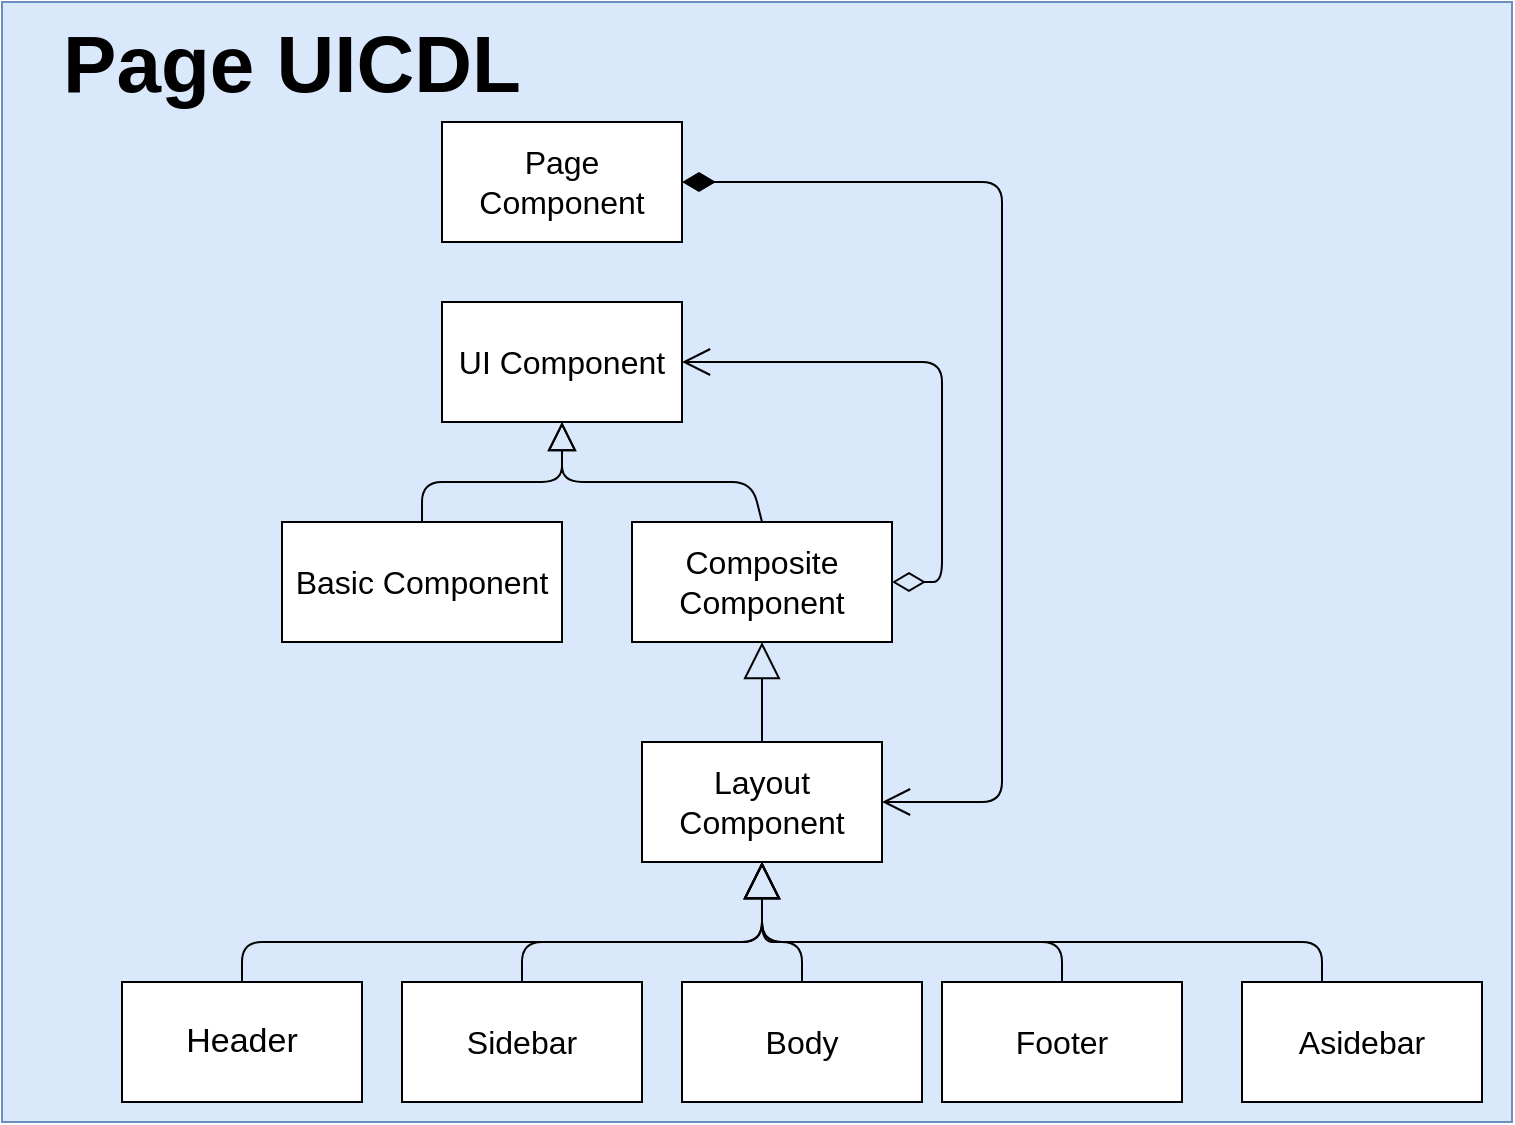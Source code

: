 <mxfile version="13.6.5">
    <diagram id="-Wbbq1-TZDupjahNOdc_" name="Page-1">
        <mxGraphModel dx="1170" dy="5768" grid="1" gridSize="10" guides="1" tooltips="1" connect="1" arrows="1" fold="1" page="1" pageScale="1" pageWidth="3300" pageHeight="4681" math="0" shadow="0">
            <root>
                <mxCell id="0"/>
                <mxCell id="1" parent="0"/>
                <mxCell id="33" value="" style="rounded=0;whiteSpace=wrap;html=1;fillColor=#dae8fc;strokeColor=#6c8ebf;" parent="1" vertex="1">
                    <mxGeometry x="430" y="-80" width="755" height="560" as="geometry"/>
                </mxCell>
                <mxCell id="2" value="&lt;font style=&quot;font-size: 16px&quot;&gt;Page Component&lt;/font&gt;" style="rounded=0;whiteSpace=wrap;html=1;" parent="1" vertex="1">
                    <mxGeometry x="650" y="-20" width="120" height="60" as="geometry"/>
                </mxCell>
                <mxCell id="3" value="&lt;font style=&quot;font-size: 16px&quot;&gt;Layout Component&lt;/font&gt;" style="rounded=0;whiteSpace=wrap;html=1;" parent="1" vertex="1">
                    <mxGeometry x="750" y="290" width="120" height="60" as="geometry"/>
                </mxCell>
                <mxCell id="4" value="&lt;font style=&quot;font-size: 17px&quot;&gt;Header&lt;/font&gt;" style="rounded=0;whiteSpace=wrap;html=1;" parent="1" vertex="1">
                    <mxGeometry x="490" y="410" width="120" height="60" as="geometry"/>
                </mxCell>
                <mxCell id="5" value="&lt;font style=&quot;font-size: 16px&quot;&gt;Asidebar&lt;/font&gt;" style="rounded=0;whiteSpace=wrap;html=1;" parent="1" vertex="1">
                    <mxGeometry x="1050" y="410" width="120" height="60" as="geometry"/>
                </mxCell>
                <mxCell id="6" value="&lt;font style=&quot;font-size: 16px&quot;&gt;Footer&lt;/font&gt;" style="rounded=0;whiteSpace=wrap;html=1;" parent="1" vertex="1">
                    <mxGeometry x="900" y="410" width="120" height="60" as="geometry"/>
                </mxCell>
                <mxCell id="7" value="&lt;font style=&quot;font-size: 16px&quot;&gt;Sidebar&lt;/font&gt;" style="rounded=0;whiteSpace=wrap;html=1;" parent="1" vertex="1">
                    <mxGeometry x="630" y="410" width="120" height="60" as="geometry"/>
                </mxCell>
                <mxCell id="8" value="&lt;font style=&quot;font-size: 16px&quot;&gt;UI Component&lt;/font&gt;" style="rounded=0;whiteSpace=wrap;html=1;" parent="1" vertex="1">
                    <mxGeometry x="650" y="70" width="120" height="60" as="geometry"/>
                </mxCell>
                <mxCell id="9" value="&lt;font style=&quot;font-size: 16px&quot;&gt;Basic Component&lt;/font&gt;" style="rounded=0;whiteSpace=wrap;html=1;" parent="1" vertex="1">
                    <mxGeometry x="570" y="180" width="140" height="60" as="geometry"/>
                </mxCell>
                <mxCell id="10" value="&lt;font style=&quot;font-size: 16px&quot;&gt;Composite Component&lt;/font&gt;" style="rounded=0;whiteSpace=wrap;html=1;" parent="1" vertex="1">
                    <mxGeometry x="745" y="180" width="130" height="60" as="geometry"/>
                </mxCell>
                <mxCell id="12" value="&lt;font style=&quot;font-size: 16px&quot;&gt;Body&lt;/font&gt;" style="rounded=0;whiteSpace=wrap;html=1;" parent="1" vertex="1">
                    <mxGeometry x="770" y="410" width="120" height="60" as="geometry"/>
                </mxCell>
                <mxCell id="13" value="" style="endArrow=block;endFill=0;endSize=12;html=1;exitX=0.5;exitY=0;exitDx=0;exitDy=0;entryX=0.5;entryY=1;entryDx=0;entryDy=0;" parent="1" source="9" target="8" edge="1">
                    <mxGeometry width="160" relative="1" as="geometry">
                        <mxPoint x="590" y="50" as="sourcePoint"/>
                        <mxPoint x="750" y="50" as="targetPoint"/>
                        <Array as="points">
                            <mxPoint x="640" y="160"/>
                            <mxPoint x="710" y="160"/>
                        </Array>
                    </mxGeometry>
                </mxCell>
                <mxCell id="14" value="" style="endArrow=block;endFill=0;endSize=12;html=1;entryX=0.5;entryY=1;entryDx=0;entryDy=0;exitX=0.5;exitY=0;exitDx=0;exitDy=0;" parent="1" source="10" target="8" edge="1">
                    <mxGeometry width="160" relative="1" as="geometry">
                        <mxPoint x="590" y="180" as="sourcePoint"/>
                        <mxPoint x="750" y="180" as="targetPoint"/>
                        <Array as="points">
                            <mxPoint x="805" y="160"/>
                            <mxPoint x="710" y="160"/>
                        </Array>
                    </mxGeometry>
                </mxCell>
                <mxCell id="16" value="1" style="endArrow=open;html=1;endSize=12;startArrow=diamondThin;startSize=14;startFill=0;edgeStyle=orthogonalEdgeStyle;align=left;verticalAlign=bottom;noLabel=1;fontColor=none;exitX=1;exitY=0.5;exitDx=0;exitDy=0;" parent="1" source="10" edge="1">
                    <mxGeometry x="-1" y="3" relative="1" as="geometry">
                        <mxPoint x="710" y="70" as="sourcePoint"/>
                        <mxPoint x="770" y="100" as="targetPoint"/>
                        <Array as="points">
                            <mxPoint x="900" y="210"/>
                            <mxPoint x="900" y="100"/>
                        </Array>
                    </mxGeometry>
                </mxCell>
                <mxCell id="22" value="Extends" style="endArrow=block;endSize=16;endFill=0;html=1;exitX=0.5;exitY=0;exitDx=0;exitDy=0;entryX=0.5;entryY=1;entryDx=0;entryDy=0;noLabel=1;fontColor=none;" parent="1" source="4" target="3" edge="1">
                    <mxGeometry width="160" relative="1" as="geometry">
                        <mxPoint x="810" y="480" as="sourcePoint"/>
                        <mxPoint x="970" y="480" as="targetPoint"/>
                        <Array as="points">
                            <mxPoint x="550" y="390"/>
                            <mxPoint x="810" y="390"/>
                        </Array>
                    </mxGeometry>
                </mxCell>
                <mxCell id="23" value="Extends" style="endArrow=block;endSize=16;endFill=0;html=1;exitX=0.5;exitY=0;exitDx=0;exitDy=0;entryX=0.5;entryY=1;entryDx=0;entryDy=0;noLabel=1;fontColor=none;" parent="1" source="7" target="3" edge="1">
                    <mxGeometry width="160" relative="1" as="geometry">
                        <mxPoint x="560" y="420" as="sourcePoint"/>
                        <mxPoint x="820" y="360" as="targetPoint"/>
                        <Array as="points">
                            <mxPoint x="690" y="390"/>
                            <mxPoint x="810" y="390"/>
                        </Array>
                    </mxGeometry>
                </mxCell>
                <mxCell id="24" value="Extends" style="endArrow=block;endSize=16;endFill=0;html=1;exitX=0.5;exitY=0;exitDx=0;exitDy=0;entryX=0.5;entryY=1;entryDx=0;entryDy=0;noLabel=1;fontColor=none;" parent="1" source="6" target="3" edge="1">
                    <mxGeometry width="160" relative="1" as="geometry">
                        <mxPoint x="700" y="420" as="sourcePoint"/>
                        <mxPoint x="820" y="360" as="targetPoint"/>
                        <Array as="points">
                            <mxPoint x="960" y="390"/>
                            <mxPoint x="810" y="390"/>
                        </Array>
                    </mxGeometry>
                </mxCell>
                <mxCell id="25" value="Extends" style="endArrow=block;endSize=16;endFill=0;html=1;exitX=0.5;exitY=0;exitDx=0;exitDy=0;entryX=0.5;entryY=1;entryDx=0;entryDy=0;noLabel=1;fontColor=none;" parent="1" target="3" edge="1">
                    <mxGeometry width="160" relative="1" as="geometry">
                        <mxPoint x="1090" y="410" as="sourcePoint"/>
                        <mxPoint x="820" y="360" as="targetPoint"/>
                        <Array as="points">
                            <mxPoint x="1090" y="390"/>
                            <mxPoint x="810" y="390"/>
                        </Array>
                    </mxGeometry>
                </mxCell>
                <mxCell id="26" value="Extends" style="endArrow=block;endSize=16;endFill=0;html=1;exitX=0.5;exitY=0;exitDx=0;exitDy=0;noLabel=1;fontColor=none;" parent="1" source="12" edge="1">
                    <mxGeometry width="160" relative="1" as="geometry">
                        <mxPoint x="810" y="560" as="sourcePoint"/>
                        <mxPoint x="810" y="350" as="targetPoint"/>
                        <Array as="points">
                            <mxPoint x="830" y="390"/>
                            <mxPoint x="810" y="390"/>
                        </Array>
                    </mxGeometry>
                </mxCell>
                <mxCell id="27" value="1" style="endArrow=open;html=1;endSize=12;startArrow=diamondThin;startSize=14;startFill=1;edgeStyle=orthogonalEdgeStyle;align=left;verticalAlign=bottom;exitX=1;exitY=0.5;exitDx=0;exitDy=0;entryX=1;entryY=0.5;entryDx=0;entryDy=0;noLabel=1;fontColor=none;" parent="1" source="2" target="3" edge="1">
                    <mxGeometry x="-1" y="3" relative="1" as="geometry">
                        <mxPoint x="450" y="450" as="sourcePoint"/>
                        <mxPoint x="610" y="450" as="targetPoint"/>
                        <Array as="points">
                            <mxPoint x="930" y="10"/>
                            <mxPoint x="930" y="320"/>
                        </Array>
                    </mxGeometry>
                </mxCell>
                <mxCell id="29" value="&lt;font style=&quot;font-size: 40px&quot;&gt;Page UICDL&lt;/font&gt;" style="text;html=1;strokeColor=none;fillColor=none;align=center;verticalAlign=middle;whiteSpace=wrap;rounded=0;fontColor=none;fontStyle=1" parent="1" vertex="1">
                    <mxGeometry x="450" y="-60" width="250" height="20" as="geometry"/>
                </mxCell>
                <mxCell id="35" value="Extends" style="endArrow=block;endSize=16;endFill=0;html=1;exitX=0.5;exitY=0;exitDx=0;exitDy=0;noLabel=1;fontColor=none;entryX=0.5;entryY=1;entryDx=0;entryDy=0;" edge="1" parent="1" source="3" target="10">
                    <mxGeometry width="160" relative="1" as="geometry">
                        <mxPoint x="700" y="420" as="sourcePoint"/>
                        <mxPoint x="820" y="360" as="targetPoint"/>
                        <Array as="points"/>
                    </mxGeometry>
                </mxCell>
            </root>
        </mxGraphModel>
    </diagram>
</mxfile>
